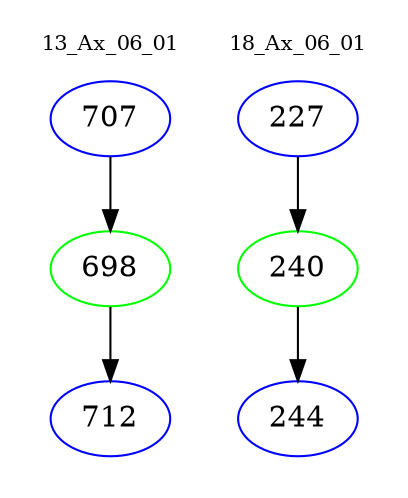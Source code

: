 digraph{
subgraph cluster_0 {
color = white
label = "13_Ax_06_01";
fontsize=10;
T0_707 [label="707", color="blue"]
T0_707 -> T0_698 [color="black"]
T0_698 [label="698", color="green"]
T0_698 -> T0_712 [color="black"]
T0_712 [label="712", color="blue"]
}
subgraph cluster_1 {
color = white
label = "18_Ax_06_01";
fontsize=10;
T1_227 [label="227", color="blue"]
T1_227 -> T1_240 [color="black"]
T1_240 [label="240", color="green"]
T1_240 -> T1_244 [color="black"]
T1_244 [label="244", color="blue"]
}
}
